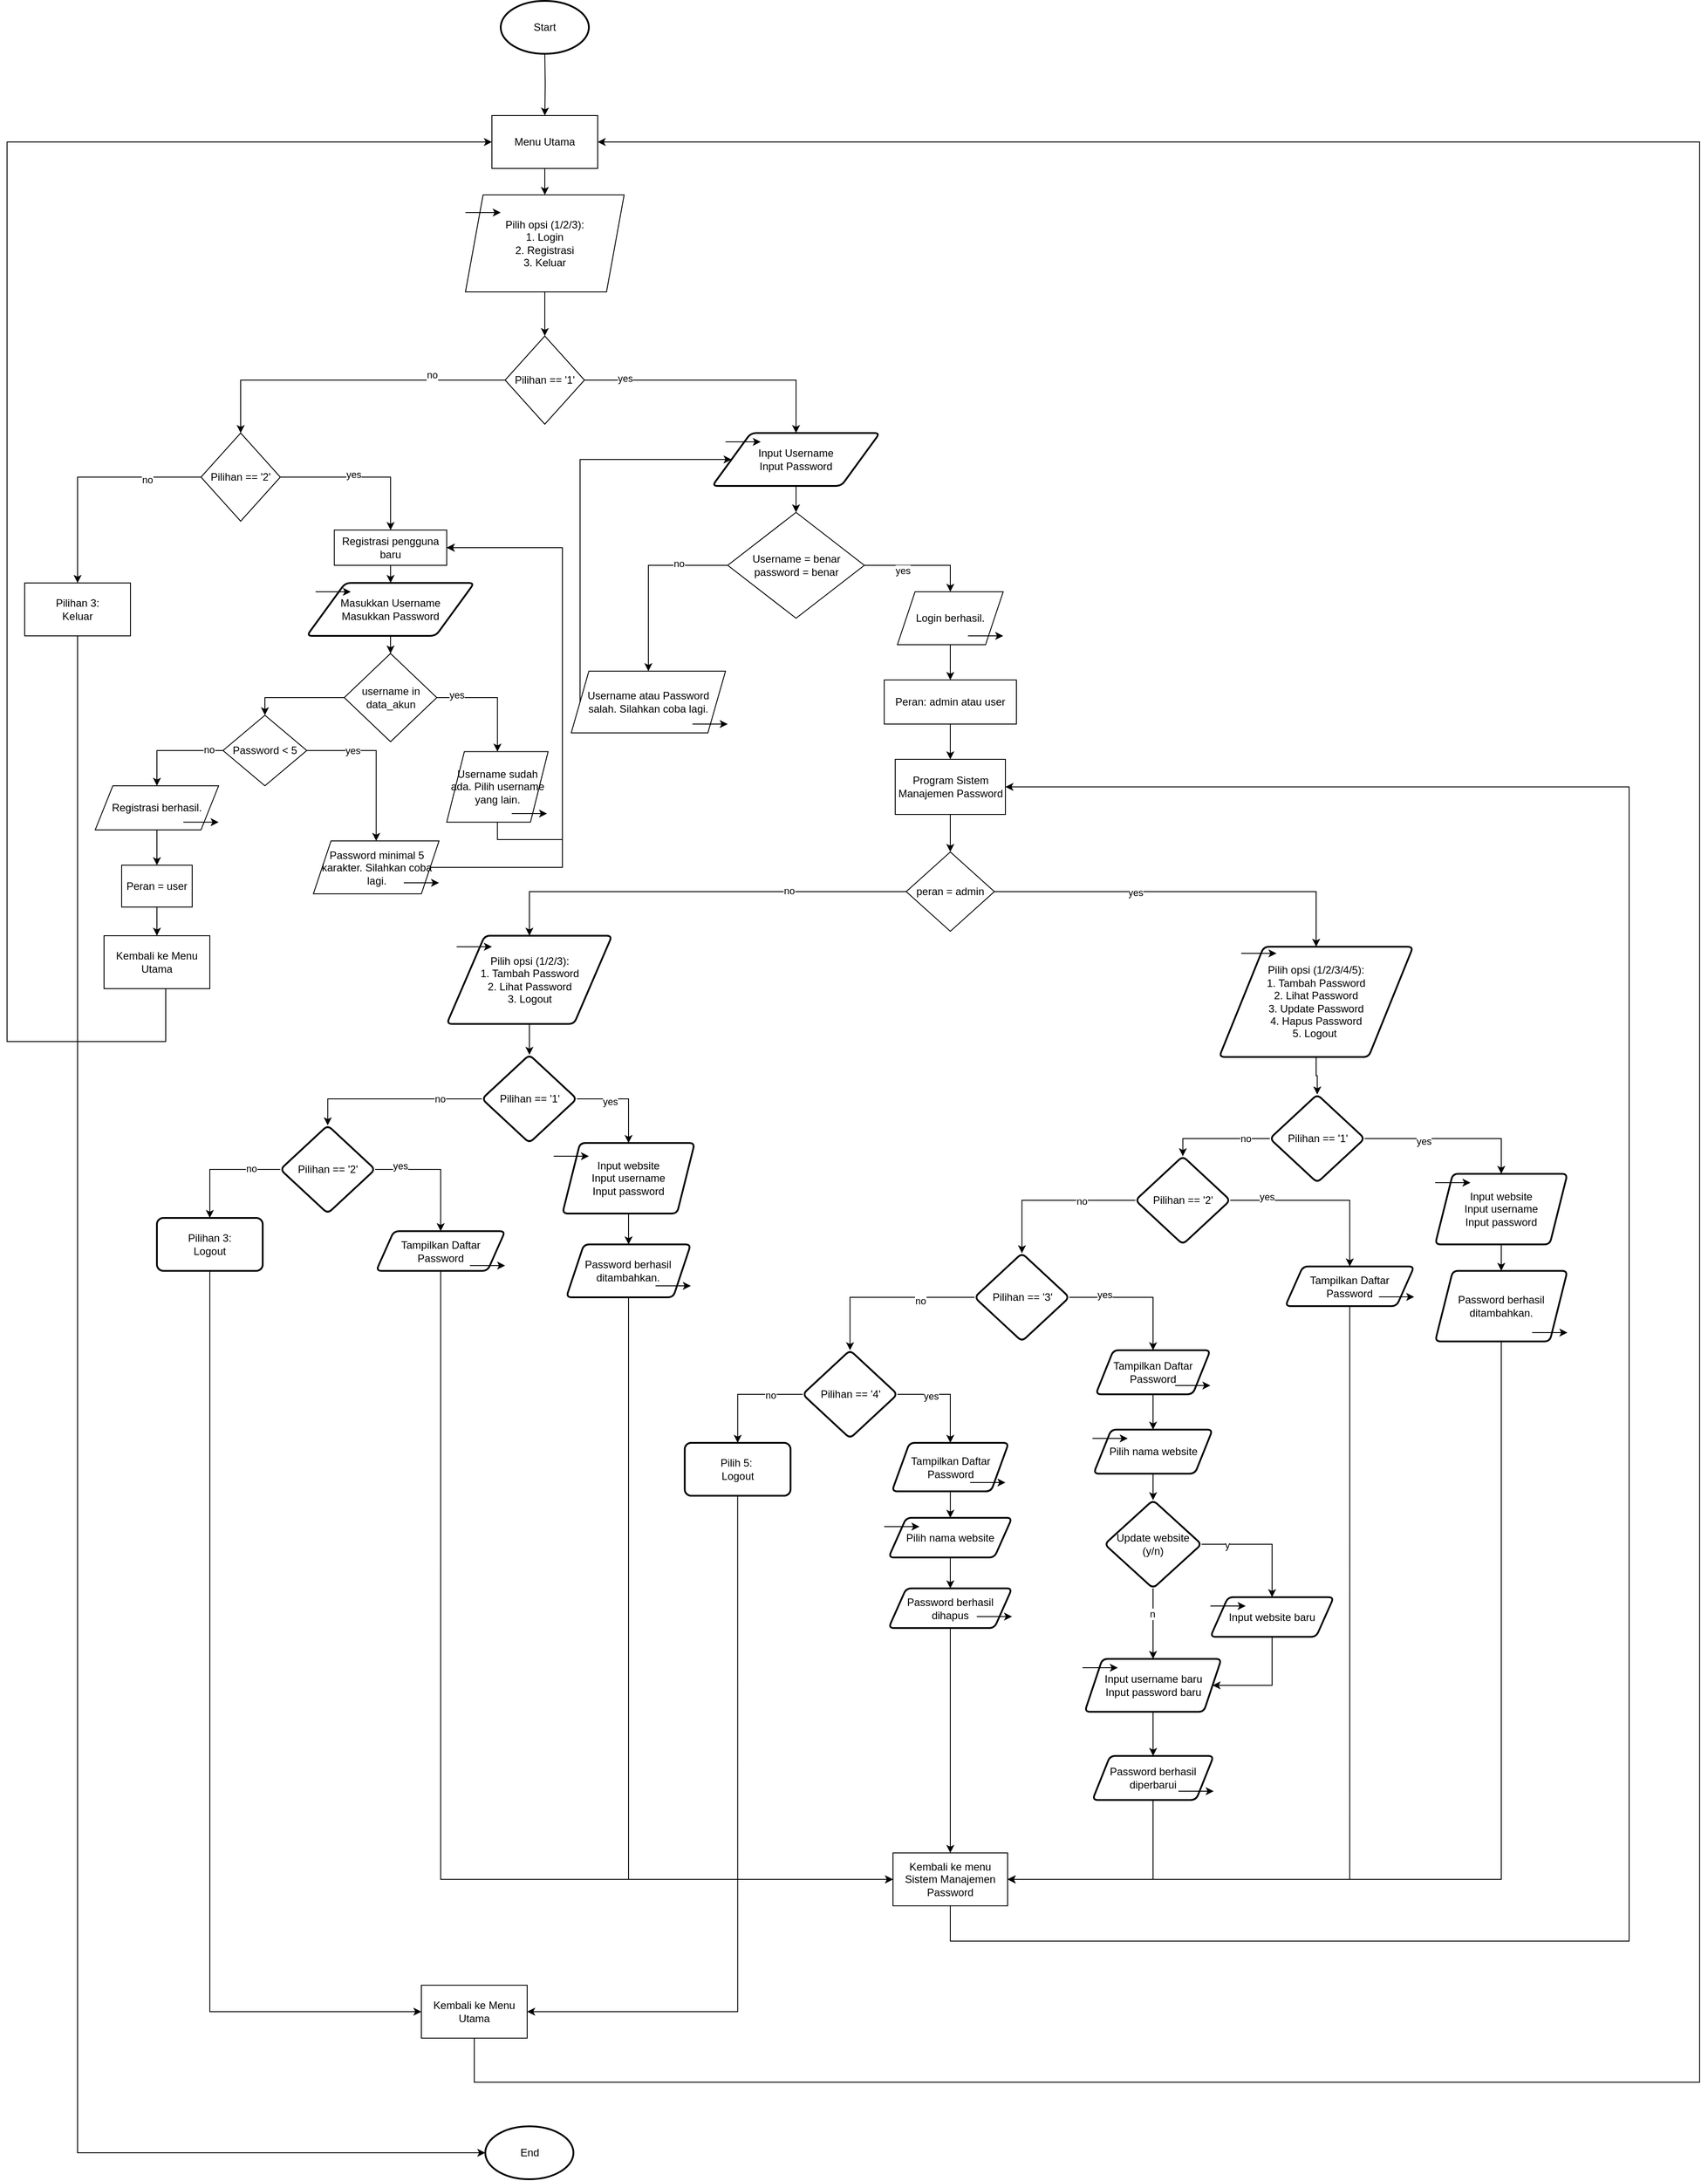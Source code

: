 <mxfile version="24.7.17">
  <diagram id="C5RBs43oDa-KdzZeNtuy" name="Page-1">
    <mxGraphModel dx="1834" dy="3311" grid="1" gridSize="10" guides="1" tooltips="1" connect="1" arrows="1" fold="1" page="0" pageScale="1" pageWidth="827" pageHeight="1169" math="0" shadow="0">
      <root>
        <mxCell id="WIyWlLk6GJQsqaUBKTNV-0" />
        <mxCell id="WIyWlLk6GJQsqaUBKTNV-1" parent="WIyWlLk6GJQsqaUBKTNV-0" />
        <mxCell id="83gg9yhNTPZYEPTGOBz0-6" value="Password minimal 5 karakter. Silahkan coba lagi." style="shape=parallelogram;perimeter=parallelogramPerimeter;whiteSpace=wrap;html=1;fixedSize=1;rounded=0;" vertex="1" parent="WIyWlLk6GJQsqaUBKTNV-1">
          <mxGeometry x="-172.5" y="-1487.5" width="142.5" height="60" as="geometry" />
        </mxCell>
        <mxCell id="o5AYfgIye7YQR3OT79Ui-2" value="" style="edgeStyle=orthogonalEdgeStyle;rounded=0;orthogonalLoop=1;jettySize=auto;html=1;" parent="WIyWlLk6GJQsqaUBKTNV-1" source="o5AYfgIye7YQR3OT79Ui-0" edge="1">
          <mxGeometry relative="1" as="geometry">
            <mxPoint x="90.067" y="-2220" as="targetPoint" />
          </mxGeometry>
        </mxCell>
        <mxCell id="o5AYfgIye7YQR3OT79Ui-0" value="Menu Utama" style="rounded=0;whiteSpace=wrap;html=1;" parent="WIyWlLk6GJQsqaUBKTNV-1" vertex="1">
          <mxGeometry x="30" y="-2310" width="120" height="60" as="geometry" />
        </mxCell>
        <mxCell id="o5AYfgIye7YQR3OT79Ui-17" value="" style="edgeStyle=orthogonalEdgeStyle;rounded=0;orthogonalLoop=1;jettySize=auto;html=1;" parent="WIyWlLk6GJQsqaUBKTNV-1" source="o5AYfgIye7YQR3OT79Ui-8" target="o5AYfgIye7YQR3OT79Ui-16" edge="1">
          <mxGeometry relative="1" as="geometry" />
        </mxCell>
        <mxCell id="o5AYfgIye7YQR3OT79Ui-8" value="Pilih opsi (1/2/3):&lt;div&gt;1. Login&lt;/div&gt;&lt;div&gt;2. Registrasi&lt;/div&gt;&lt;div&gt;3. Keluar&lt;/div&gt;" style="shape=parallelogram;perimeter=parallelogramPerimeter;whiteSpace=wrap;html=1;fixedSize=1;rounded=0;" parent="WIyWlLk6GJQsqaUBKTNV-1" vertex="1">
          <mxGeometry y="-2220" width="180" height="110" as="geometry" />
        </mxCell>
        <mxCell id="o5AYfgIye7YQR3OT79Ui-15" style="edgeStyle=orthogonalEdgeStyle;rounded=0;orthogonalLoop=1;jettySize=auto;html=1;exitX=0.5;exitY=1;exitDx=0;exitDy=0;" parent="WIyWlLk6GJQsqaUBKTNV-1" source="o5AYfgIye7YQR3OT79Ui-8" target="o5AYfgIye7YQR3OT79Ui-8" edge="1">
          <mxGeometry relative="1" as="geometry" />
        </mxCell>
        <mxCell id="o5AYfgIye7YQR3OT79Ui-25" value="" style="edgeStyle=orthogonalEdgeStyle;rounded=0;orthogonalLoop=1;jettySize=auto;html=1;" parent="WIyWlLk6GJQsqaUBKTNV-1" source="o5AYfgIye7YQR3OT79Ui-16" target="o5AYfgIye7YQR3OT79Ui-24" edge="1">
          <mxGeometry relative="1" as="geometry">
            <Array as="points">
              <mxPoint x="-255" y="-2010" />
            </Array>
          </mxGeometry>
        </mxCell>
        <mxCell id="oXb07rZDEVNdJx9yFHIo-4" value="no" style="edgeLabel;html=1;align=center;verticalAlign=middle;resizable=0;points=[];" parent="o5AYfgIye7YQR3OT79Ui-25" vertex="1" connectable="0">
          <mxGeometry x="-0.536" y="-6" relative="1" as="geometry">
            <mxPoint as="offset" />
          </mxGeometry>
        </mxCell>
        <mxCell id="o5AYfgIye7YQR3OT79Ui-16" value="Pilihan == &#39;1&#39;" style="rhombus;whiteSpace=wrap;html=1;rounded=0;" parent="WIyWlLk6GJQsqaUBKTNV-1" vertex="1">
          <mxGeometry x="45" y="-2060" width="90" height="100" as="geometry" />
        </mxCell>
        <mxCell id="o5AYfgIye7YQR3OT79Ui-37" value="" style="edgeStyle=orthogonalEdgeStyle;rounded=0;orthogonalLoop=1;jettySize=auto;html=1;" parent="WIyWlLk6GJQsqaUBKTNV-1" target="o5AYfgIye7YQR3OT79Ui-0" edge="1">
          <mxGeometry relative="1" as="geometry">
            <mxPoint x="90" y="-2380" as="sourcePoint" />
          </mxGeometry>
        </mxCell>
        <mxCell id="o5AYfgIye7YQR3OT79Ui-33" value="" style="edgeStyle=orthogonalEdgeStyle;rounded=0;orthogonalLoop=1;jettySize=auto;html=1;" parent="WIyWlLk6GJQsqaUBKTNV-1" source="o5AYfgIye7YQR3OT79Ui-24" target="o5AYfgIye7YQR3OT79Ui-32" edge="1">
          <mxGeometry relative="1" as="geometry" />
        </mxCell>
        <mxCell id="kv04by_W9-tTmPrcjJE9-196" value="no" style="edgeLabel;html=1;align=center;verticalAlign=middle;resizable=0;points=[];" parent="o5AYfgIye7YQR3OT79Ui-33" vertex="1" connectable="0">
          <mxGeometry x="-0.519" y="3" relative="1" as="geometry">
            <mxPoint x="1" as="offset" />
          </mxGeometry>
        </mxCell>
        <mxCell id="o5AYfgIye7YQR3OT79Ui-24" value="Pilihan == &#39;2&#39;" style="rhombus;whiteSpace=wrap;html=1;rounded=0;" parent="WIyWlLk6GJQsqaUBKTNV-1" vertex="1">
          <mxGeometry x="-300" y="-1950" width="90" height="100" as="geometry" />
        </mxCell>
        <mxCell id="o5AYfgIye7YQR3OT79Ui-32" value="Pilihan 3:&lt;div&gt;Keluar&lt;/div&gt;" style="whiteSpace=wrap;html=1;rounded=0;" parent="WIyWlLk6GJQsqaUBKTNV-1" vertex="1">
          <mxGeometry x="-500" y="-1780" width="120" height="60" as="geometry" />
        </mxCell>
        <mxCell id="o5AYfgIye7YQR3OT79Ui-35" value="Username = benar&lt;div&gt;password = benar&lt;/div&gt;" style="rhombus;whiteSpace=wrap;html=1;rounded=0;" parent="WIyWlLk6GJQsqaUBKTNV-1" vertex="1">
          <mxGeometry x="297.5" y="-1860" width="155" height="120" as="geometry" />
        </mxCell>
        <mxCell id="o5AYfgIye7YQR3OT79Ui-41" value="" style="edgeStyle=orthogonalEdgeStyle;rounded=0;orthogonalLoop=1;jettySize=auto;html=1;" parent="WIyWlLk6GJQsqaUBKTNV-1" source="oXb07rZDEVNdJx9yFHIo-64" target="o5AYfgIye7YQR3OT79Ui-40" edge="1">
          <mxGeometry relative="1" as="geometry" />
        </mxCell>
        <mxCell id="o5AYfgIye7YQR3OT79Ui-38" value="Peran: admin atau user" style="whiteSpace=wrap;html=1;rounded=0;" parent="WIyWlLk6GJQsqaUBKTNV-1" vertex="1">
          <mxGeometry x="475" y="-1670" width="150" height="50" as="geometry" />
        </mxCell>
        <mxCell id="o5AYfgIye7YQR3OT79Ui-40" value="peran = admin" style="rhombus;whiteSpace=wrap;html=1;rounded=0;" parent="WIyWlLk6GJQsqaUBKTNV-1" vertex="1">
          <mxGeometry x="500" y="-1475" width="100" height="90" as="geometry" />
        </mxCell>
        <mxCell id="oXb07rZDEVNdJx9yFHIo-54" style="edgeStyle=orthogonalEdgeStyle;rounded=0;orthogonalLoop=1;jettySize=auto;html=1;exitX=0.5;exitY=1;exitDx=0;exitDy=0;entryX=0.5;entryY=0;entryDx=0;entryDy=0;" parent="WIyWlLk6GJQsqaUBKTNV-1" source="83gg9yhNTPZYEPTGOBz0-15" target="o5AYfgIye7YQR3OT79Ui-76" edge="1">
          <mxGeometry relative="1" as="geometry" />
        </mxCell>
        <mxCell id="o5AYfgIye7YQR3OT79Ui-74" value="Password &amp;lt; 5" style="rhombus;whiteSpace=wrap;html=1;rounded=0;" parent="WIyWlLk6GJQsqaUBKTNV-1" vertex="1">
          <mxGeometry x="-275" y="-1630" width="95" height="80" as="geometry" />
        </mxCell>
        <mxCell id="oXb07rZDEVNdJx9yFHIo-67" value="" style="edgeStyle=orthogonalEdgeStyle;rounded=0;orthogonalLoop=1;jettySize=auto;html=1;" parent="WIyWlLk6GJQsqaUBKTNV-1" source="o5AYfgIye7YQR3OT79Ui-76" target="oXb07rZDEVNdJx9yFHIo-66" edge="1">
          <mxGeometry relative="1" as="geometry" />
        </mxCell>
        <mxCell id="o5AYfgIye7YQR3OT79Ui-76" value="Peran = user" style="whiteSpace=wrap;html=1;rounded=0;" parent="WIyWlLk6GJQsqaUBKTNV-1" vertex="1">
          <mxGeometry x="-390" y="-1460" width="80" height="47.5" as="geometry" />
        </mxCell>
        <mxCell id="oXb07rZDEVNdJx9yFHIo-0" value="Start" style="strokeWidth=2;html=1;shape=mxgraph.flowchart.start_1;whiteSpace=wrap;" parent="WIyWlLk6GJQsqaUBKTNV-1" vertex="1">
          <mxGeometry x="40" y="-2440" width="100" height="60" as="geometry" />
        </mxCell>
        <mxCell id="oXb07rZDEVNdJx9yFHIo-34" value="" style="edgeStyle=orthogonalEdgeStyle;rounded=0;orthogonalLoop=1;jettySize=auto;html=1;" parent="WIyWlLk6GJQsqaUBKTNV-1" source="o5AYfgIye7YQR3OT79Ui-40" target="oXb07rZDEVNdJx9yFHIo-33" edge="1">
          <mxGeometry relative="1" as="geometry">
            <mxPoint x="600" y="-1542" as="sourcePoint" />
            <mxPoint x="465" y="-1445" as="targetPoint" />
          </mxGeometry>
        </mxCell>
        <mxCell id="oXb07rZDEVNdJx9yFHIo-35" value="no" style="edgeLabel;html=1;align=center;verticalAlign=middle;resizable=0;points=[];" parent="oXb07rZDEVNdJx9yFHIo-34" vertex="1" connectable="0">
          <mxGeometry x="-0.44" y="-1" relative="1" as="geometry">
            <mxPoint as="offset" />
          </mxGeometry>
        </mxCell>
        <mxCell id="kv04by_W9-tTmPrcjJE9-30" value="" style="edgeStyle=orthogonalEdgeStyle;rounded=0;orthogonalLoop=1;jettySize=auto;html=1;" parent="WIyWlLk6GJQsqaUBKTNV-1" source="oXb07rZDEVNdJx9yFHIo-33" target="kv04by_W9-tTmPrcjJE9-29" edge="1">
          <mxGeometry relative="1" as="geometry" />
        </mxCell>
        <mxCell id="oXb07rZDEVNdJx9yFHIo-33" value="Pilih opsi (1/2/3):&lt;div&gt;1. Tambah Password&lt;/div&gt;&lt;div&gt;2. Lihat Password&lt;/div&gt;&lt;div&gt;3. Logout&lt;/div&gt;" style="shape=parallelogram;html=1;strokeWidth=2;perimeter=parallelogramPerimeter;whiteSpace=wrap;rounded=1;arcSize=12;size=0.23;" parent="WIyWlLk6GJQsqaUBKTNV-1" vertex="1">
          <mxGeometry x="-21.25" y="-1380" width="187.5" height="100" as="geometry" />
        </mxCell>
        <mxCell id="oXb07rZDEVNdJx9yFHIo-41" value="" style="edgeStyle=orthogonalEdgeStyle;rounded=0;orthogonalLoop=1;jettySize=auto;html=1;" parent="WIyWlLk6GJQsqaUBKTNV-1" source="o5AYfgIye7YQR3OT79Ui-40" target="oXb07rZDEVNdJx9yFHIo-40" edge="1">
          <mxGeometry relative="1" as="geometry">
            <mxPoint x="700" y="-1542" as="sourcePoint" />
            <mxPoint x="940" y="-1470" as="targetPoint" />
          </mxGeometry>
        </mxCell>
        <mxCell id="oXb07rZDEVNdJx9yFHIo-42" value="yes" style="edgeLabel;html=1;align=center;verticalAlign=middle;resizable=0;points=[];" parent="oXb07rZDEVNdJx9yFHIo-41" vertex="1" connectable="0">
          <mxGeometry x="-0.252" y="-1" relative="1" as="geometry">
            <mxPoint as="offset" />
          </mxGeometry>
        </mxCell>
        <mxCell id="kv04by_W9-tTmPrcjJE9-146" style="edgeStyle=orthogonalEdgeStyle;rounded=0;orthogonalLoop=1;jettySize=auto;html=1;exitX=0.5;exitY=1;exitDx=0;exitDy=0;" parent="WIyWlLk6GJQsqaUBKTNV-1" source="oXb07rZDEVNdJx9yFHIo-40" target="kv04by_W9-tTmPrcjJE9-137" edge="1">
          <mxGeometry relative="1" as="geometry" />
        </mxCell>
        <mxCell id="oXb07rZDEVNdJx9yFHIo-40" value="Pilih opsi (1/2/3/4/5):&lt;div&gt;1. Tambah Password&lt;/div&gt;&lt;div&gt;2. Lihat Password&lt;/div&gt;&lt;div&gt;3. Update Password&lt;/div&gt;&lt;div&gt;4. Hapus Password&lt;/div&gt;&lt;div&gt;5. Logout&amp;nbsp;&lt;/div&gt;" style="shape=parallelogram;html=1;strokeWidth=2;perimeter=parallelogramPerimeter;whiteSpace=wrap;rounded=1;arcSize=12;size=0.23;" parent="WIyWlLk6GJQsqaUBKTNV-1" vertex="1">
          <mxGeometry x="855" y="-1367.5" width="220" height="125" as="geometry" />
        </mxCell>
        <mxCell id="oXb07rZDEVNdJx9yFHIo-48" value="End" style="strokeWidth=2;html=1;shape=mxgraph.flowchart.start_1;whiteSpace=wrap;" parent="WIyWlLk6GJQsqaUBKTNV-1" vertex="1">
          <mxGeometry x="22.5" y="-30" width="100" height="60" as="geometry" />
        </mxCell>
        <mxCell id="oXb07rZDEVNdJx9yFHIo-49" style="edgeStyle=orthogonalEdgeStyle;rounded=0;orthogonalLoop=1;jettySize=auto;html=1;exitX=0.5;exitY=1;exitDx=0;exitDy=0;entryX=0;entryY=0.5;entryDx=0;entryDy=0;entryPerimeter=0;" parent="WIyWlLk6GJQsqaUBKTNV-1" source="o5AYfgIye7YQR3OT79Ui-32" target="oXb07rZDEVNdJx9yFHIo-48" edge="1">
          <mxGeometry relative="1" as="geometry">
            <mxPoint x="-430" y="-1710" as="sourcePoint" />
            <mxPoint x="-50" y="120" as="targetPoint" />
            <Array as="points">
              <mxPoint x="-440" />
            </Array>
          </mxGeometry>
        </mxCell>
        <mxCell id="oXb07rZDEVNdJx9yFHIo-51" value="" style="edgeStyle=orthogonalEdgeStyle;rounded=0;orthogonalLoop=1;jettySize=auto;html=1;" parent="WIyWlLk6GJQsqaUBKTNV-1" source="oXb07rZDEVNdJx9yFHIo-60" target="oXb07rZDEVNdJx9yFHIo-50" edge="1">
          <mxGeometry relative="1" as="geometry">
            <mxPoint x="-170" y="-1900" as="sourcePoint" />
            <mxPoint x="-45" y="-1830.0" as="targetPoint" />
          </mxGeometry>
        </mxCell>
        <mxCell id="oXb07rZDEVNdJx9yFHIo-50" value="Masukkan Username&lt;div&gt;Masukkan Password&lt;/div&gt;" style="shape=parallelogram;html=1;strokeWidth=2;perimeter=parallelogramPerimeter;whiteSpace=wrap;rounded=1;arcSize=12;size=0.23;" parent="WIyWlLk6GJQsqaUBKTNV-1" vertex="1">
          <mxGeometry x="-180" y="-1780" width="190" height="60" as="geometry" />
        </mxCell>
        <mxCell id="oXb07rZDEVNdJx9yFHIo-57" value="" style="edgeStyle=orthogonalEdgeStyle;rounded=0;orthogonalLoop=1;jettySize=auto;html=1;" parent="WIyWlLk6GJQsqaUBKTNV-1" source="o5AYfgIye7YQR3OT79Ui-16" target="oXb07rZDEVNdJx9yFHIo-56" edge="1">
          <mxGeometry relative="1" as="geometry">
            <mxPoint x="135" y="-2010" as="sourcePoint" />
            <mxPoint x="375" y="-1950" as="targetPoint" />
          </mxGeometry>
        </mxCell>
        <mxCell id="oXb07rZDEVNdJx9yFHIo-58" value="yes" style="edgeLabel;html=1;align=center;verticalAlign=middle;resizable=0;points=[];" parent="oXb07rZDEVNdJx9yFHIo-57" vertex="1" connectable="0">
          <mxGeometry x="-0.7" y="2" relative="1" as="geometry">
            <mxPoint x="1" as="offset" />
          </mxGeometry>
        </mxCell>
        <mxCell id="oXb07rZDEVNdJx9yFHIo-59" style="edgeStyle=orthogonalEdgeStyle;rounded=0;orthogonalLoop=1;jettySize=auto;html=1;exitX=0.5;exitY=1;exitDx=0;exitDy=0;" parent="WIyWlLk6GJQsqaUBKTNV-1" source="oXb07rZDEVNdJx9yFHIo-56" target="o5AYfgIye7YQR3OT79Ui-35" edge="1">
          <mxGeometry relative="1" as="geometry" />
        </mxCell>
        <mxCell id="oXb07rZDEVNdJx9yFHIo-56" value="Input Username&lt;div&gt;Input Password&lt;/div&gt;" style="shape=parallelogram;html=1;strokeWidth=2;perimeter=parallelogramPerimeter;whiteSpace=wrap;rounded=1;arcSize=12;size=0.23;" parent="WIyWlLk6GJQsqaUBKTNV-1" vertex="1">
          <mxGeometry x="280" y="-1950" width="190" height="60" as="geometry" />
        </mxCell>
        <mxCell id="oXb07rZDEVNdJx9yFHIo-61" value="" style="edgeStyle=orthogonalEdgeStyle;rounded=0;orthogonalLoop=1;jettySize=auto;html=1;" parent="WIyWlLk6GJQsqaUBKTNV-1" source="o5AYfgIye7YQR3OT79Ui-24" target="oXb07rZDEVNdJx9yFHIo-60" edge="1">
          <mxGeometry relative="1" as="geometry">
            <mxPoint x="-170" y="-1900" as="sourcePoint" />
            <mxPoint x="-45" y="-1810" as="targetPoint" />
          </mxGeometry>
        </mxCell>
        <mxCell id="oXb07rZDEVNdJx9yFHIo-62" value="yes" style="edgeLabel;html=1;align=center;verticalAlign=middle;resizable=0;points=[];" parent="oXb07rZDEVNdJx9yFHIo-61" vertex="1" connectable="0">
          <mxGeometry x="-0.099" y="3" relative="1" as="geometry">
            <mxPoint x="-1" as="offset" />
          </mxGeometry>
        </mxCell>
        <mxCell id="oXb07rZDEVNdJx9yFHIo-60" value="Registrasi pengguna baru" style="whiteSpace=wrap;html=1;rounded=0;" parent="WIyWlLk6GJQsqaUBKTNV-1" vertex="1">
          <mxGeometry x="-148.75" y="-1840" width="127.5" height="40" as="geometry" />
        </mxCell>
        <mxCell id="oXb07rZDEVNdJx9yFHIo-65" value="" style="edgeStyle=orthogonalEdgeStyle;rounded=0;orthogonalLoop=1;jettySize=auto;html=1;" parent="WIyWlLk6GJQsqaUBKTNV-1" source="o5AYfgIye7YQR3OT79Ui-38" target="oXb07rZDEVNdJx9yFHIo-64" edge="1">
          <mxGeometry relative="1" as="geometry">
            <mxPoint x="650" y="-1640" as="sourcePoint" />
            <mxPoint x="650" y="-1540" as="targetPoint" />
          </mxGeometry>
        </mxCell>
        <mxCell id="oXb07rZDEVNdJx9yFHIo-64" value="Program Sistem Manajemen Password" style="whiteSpace=wrap;html=1;rounded=0;" parent="WIyWlLk6GJQsqaUBKTNV-1" vertex="1">
          <mxGeometry x="487.5" y="-1580" width="125" height="62.5" as="geometry" />
        </mxCell>
        <mxCell id="oXb07rZDEVNdJx9yFHIo-88" style="edgeStyle=orthogonalEdgeStyle;rounded=0;orthogonalLoop=1;jettySize=auto;html=1;exitX=0.5;exitY=1;exitDx=0;exitDy=0;entryX=0;entryY=0.5;entryDx=0;entryDy=0;" parent="WIyWlLk6GJQsqaUBKTNV-1" source="oXb07rZDEVNdJx9yFHIo-66" target="o5AYfgIye7YQR3OT79Ui-0" edge="1">
          <mxGeometry relative="1" as="geometry">
            <mxPoint x="-255" y="-1270" as="targetPoint" />
            <Array as="points">
              <mxPoint x="-340" y="-1260" />
              <mxPoint x="-520" y="-1260" />
              <mxPoint x="-520" y="-2280" />
            </Array>
          </mxGeometry>
        </mxCell>
        <mxCell id="oXb07rZDEVNdJx9yFHIo-66" value="Kembali ke Menu Utama" style="whiteSpace=wrap;html=1;rounded=0;" parent="WIyWlLk6GJQsqaUBKTNV-1" vertex="1">
          <mxGeometry x="-410" y="-1380" width="120" height="60" as="geometry" />
        </mxCell>
        <mxCell id="mSmKxec_PEiz_WWABHEc-1" value="" style="edgeStyle=orthogonalEdgeStyle;rounded=0;orthogonalLoop=1;jettySize=auto;html=1;exitX=0.5;exitY=1;exitDx=0;exitDy=0;" parent="WIyWlLk6GJQsqaUBKTNV-1" source="oXb07rZDEVNdJx9yFHIo-50" target="mSmKxec_PEiz_WWABHEc-0" edge="1">
          <mxGeometry relative="1" as="geometry">
            <mxPoint x="-85" y="-1720" as="sourcePoint" />
            <mxPoint x="-85" y="-1580" as="targetPoint" />
          </mxGeometry>
        </mxCell>
        <mxCell id="mSmKxec_PEiz_WWABHEc-8" style="edgeStyle=orthogonalEdgeStyle;rounded=0;orthogonalLoop=1;jettySize=auto;html=1;exitX=0;exitY=0.5;exitDx=0;exitDy=0;entryX=0.5;entryY=0;entryDx=0;entryDy=0;" parent="WIyWlLk6GJQsqaUBKTNV-1" source="mSmKxec_PEiz_WWABHEc-0" target="o5AYfgIye7YQR3OT79Ui-74" edge="1">
          <mxGeometry relative="1" as="geometry" />
        </mxCell>
        <mxCell id="mSmKxec_PEiz_WWABHEc-0" value="username in data_akun" style="rhombus;whiteSpace=wrap;html=1;" parent="WIyWlLk6GJQsqaUBKTNV-1" vertex="1">
          <mxGeometry x="-137.5" y="-1700" width="105" height="100" as="geometry" />
        </mxCell>
        <mxCell id="kv04by_W9-tTmPrcjJE9-1" value="" style="endArrow=classic;html=1;rounded=0;" parent="WIyWlLk6GJQsqaUBKTNV-1" edge="1">
          <mxGeometry width="50" height="50" relative="1" as="geometry">
            <mxPoint x="295" y="-1940" as="sourcePoint" />
            <mxPoint x="335" y="-1940" as="targetPoint" />
            <Array as="points">
              <mxPoint x="335" y="-1940" />
            </Array>
          </mxGeometry>
        </mxCell>
        <mxCell id="kv04by_W9-tTmPrcjJE9-2" value="" style="endArrow=classic;html=1;rounded=0;" parent="WIyWlLk6GJQsqaUBKTNV-1" edge="1">
          <mxGeometry width="50" height="50" relative="1" as="geometry">
            <mxPoint y="-2200" as="sourcePoint" />
            <mxPoint x="40" y="-2200" as="targetPoint" />
            <Array as="points">
              <mxPoint x="40" y="-2200" />
            </Array>
          </mxGeometry>
        </mxCell>
        <mxCell id="kv04by_W9-tTmPrcjJE9-5" value="" style="edgeStyle=orthogonalEdgeStyle;rounded=0;orthogonalLoop=1;jettySize=auto;html=1;" parent="WIyWlLk6GJQsqaUBKTNV-1" source="o5AYfgIye7YQR3OT79Ui-35" target="kv04by_W9-tTmPrcjJE9-3" edge="1">
          <mxGeometry relative="1" as="geometry">
            <mxPoint x="298" y="-1800" as="sourcePoint" />
            <mxPoint x="220" y="-1730" as="targetPoint" />
          </mxGeometry>
        </mxCell>
        <mxCell id="kv04by_W9-tTmPrcjJE9-6" value="no" style="edgeLabel;html=1;align=center;verticalAlign=middle;resizable=0;points=[];" parent="kv04by_W9-tTmPrcjJE9-5" vertex="1" connectable="0">
          <mxGeometry x="-0.473" y="-2" relative="1" as="geometry">
            <mxPoint as="offset" />
          </mxGeometry>
        </mxCell>
        <mxCell id="kv04by_W9-tTmPrcjJE9-8" value="" style="edgeStyle=orthogonalEdgeStyle;rounded=0;orthogonalLoop=1;jettySize=auto;html=1;entryX=0;entryY=0.5;entryDx=0;entryDy=0;exitX=0;exitY=0.5;exitDx=0;exitDy=0;" parent="WIyWlLk6GJQsqaUBKTNV-1" source="kv04by_W9-tTmPrcjJE9-3" target="oXb07rZDEVNdJx9yFHIo-56" edge="1">
          <mxGeometry relative="1" as="geometry">
            <mxPoint x="180" y="-1820" as="targetPoint" />
            <Array as="points">
              <mxPoint x="130" y="-1655" />
              <mxPoint x="130" y="-1920" />
            </Array>
          </mxGeometry>
        </mxCell>
        <mxCell id="kv04by_W9-tTmPrcjJE9-3" value="Username atau Password salah. Silahkan coba lagi." style="shape=parallelogram;perimeter=parallelogramPerimeter;whiteSpace=wrap;html=1;fixedSize=1;" parent="WIyWlLk6GJQsqaUBKTNV-1" vertex="1">
          <mxGeometry x="120" y="-1680" width="175" height="70" as="geometry" />
        </mxCell>
        <mxCell id="kv04by_W9-tTmPrcjJE9-10" value="" style="endArrow=classic;html=1;rounded=0;" parent="WIyWlLk6GJQsqaUBKTNV-1" edge="1">
          <mxGeometry width="50" height="50" relative="1" as="geometry">
            <mxPoint x="257.5" y="-1620" as="sourcePoint" />
            <mxPoint x="297.5" y="-1620" as="targetPoint" />
            <Array as="points">
              <mxPoint x="297.5" y="-1620" />
            </Array>
          </mxGeometry>
        </mxCell>
        <mxCell id="kv04by_W9-tTmPrcjJE9-16" value="" style="edgeStyle=orthogonalEdgeStyle;rounded=0;orthogonalLoop=1;jettySize=auto;html=1;entryX=0.5;entryY=0;entryDx=0;entryDy=0;" parent="WIyWlLk6GJQsqaUBKTNV-1" source="o5AYfgIye7YQR3OT79Ui-35" target="kv04by_W9-tTmPrcjJE9-15" edge="1">
          <mxGeometry relative="1" as="geometry">
            <mxPoint x="453" y="-1800" as="sourcePoint" />
            <mxPoint x="590" y="-1750" as="targetPoint" />
            <Array as="points">
              <mxPoint x="550" y="-1800" />
            </Array>
          </mxGeometry>
        </mxCell>
        <mxCell id="kv04by_W9-tTmPrcjJE9-103" value="yes" style="edgeLabel;html=1;align=center;verticalAlign=middle;resizable=0;points=[];" parent="kv04by_W9-tTmPrcjJE9-16" vertex="1" connectable="0">
          <mxGeometry x="-0.307" y="-6" relative="1" as="geometry">
            <mxPoint x="-1" as="offset" />
          </mxGeometry>
        </mxCell>
        <mxCell id="kv04by_W9-tTmPrcjJE9-18" style="edgeStyle=orthogonalEdgeStyle;rounded=0;orthogonalLoop=1;jettySize=auto;html=1;exitX=0.5;exitY=1;exitDx=0;exitDy=0;" parent="WIyWlLk6GJQsqaUBKTNV-1" source="kv04by_W9-tTmPrcjJE9-15" target="o5AYfgIye7YQR3OT79Ui-38" edge="1">
          <mxGeometry relative="1" as="geometry" />
        </mxCell>
        <mxCell id="kv04by_W9-tTmPrcjJE9-15" value="Login berhasil." style="shape=parallelogram;perimeter=parallelogramPerimeter;whiteSpace=wrap;html=1;fixedSize=1;" parent="WIyWlLk6GJQsqaUBKTNV-1" vertex="1">
          <mxGeometry x="490" y="-1770" width="120" height="60" as="geometry" />
        </mxCell>
        <mxCell id="kv04by_W9-tTmPrcjJE9-19" value="" style="endArrow=classic;html=1;rounded=0;" parent="WIyWlLk6GJQsqaUBKTNV-1" edge="1">
          <mxGeometry width="50" height="50" relative="1" as="geometry">
            <mxPoint x="570" y="-1720" as="sourcePoint" />
            <mxPoint x="610" y="-1720" as="targetPoint" />
            <Array as="points">
              <mxPoint x="610" y="-1720" />
            </Array>
          </mxGeometry>
        </mxCell>
        <mxCell id="kv04by_W9-tTmPrcjJE9-24" value="" style="endArrow=classic;html=1;rounded=0;" parent="WIyWlLk6GJQsqaUBKTNV-1" edge="1">
          <mxGeometry width="50" height="50" relative="1" as="geometry">
            <mxPoint x="-10" y="-1367.5" as="sourcePoint" />
            <mxPoint x="30" y="-1367.5" as="targetPoint" />
            <Array as="points">
              <mxPoint x="10" y="-1367.5" />
              <mxPoint x="30" y="-1367.5" />
            </Array>
          </mxGeometry>
        </mxCell>
        <mxCell id="kv04by_W9-tTmPrcjJE9-36" style="edgeStyle=orthogonalEdgeStyle;rounded=0;orthogonalLoop=1;jettySize=auto;html=1;exitX=1;exitY=0.5;exitDx=0;exitDy=0;entryX=0.5;entryY=0;entryDx=0;entryDy=0;" parent="WIyWlLk6GJQsqaUBKTNV-1" source="kv04by_W9-tTmPrcjJE9-29" target="kv04by_W9-tTmPrcjJE9-31" edge="1">
          <mxGeometry relative="1" as="geometry" />
        </mxCell>
        <mxCell id="kv04by_W9-tTmPrcjJE9-43" value="yes" style="edgeLabel;html=1;align=center;verticalAlign=middle;resizable=0;points=[];" parent="kv04by_W9-tTmPrcjJE9-36" vertex="1" connectable="0">
          <mxGeometry x="-0.317" y="-3" relative="1" as="geometry">
            <mxPoint as="offset" />
          </mxGeometry>
        </mxCell>
        <mxCell id="kv04by_W9-tTmPrcjJE9-42" value="" style="edgeStyle=orthogonalEdgeStyle;rounded=0;orthogonalLoop=1;jettySize=auto;html=1;entryX=0.5;entryY=0;entryDx=0;entryDy=0;" parent="WIyWlLk6GJQsqaUBKTNV-1" source="kv04by_W9-tTmPrcjJE9-29" target="kv04by_W9-tTmPrcjJE9-41" edge="1">
          <mxGeometry relative="1" as="geometry" />
        </mxCell>
        <mxCell id="kv04by_W9-tTmPrcjJE9-44" value="no" style="edgeLabel;html=1;align=center;verticalAlign=middle;resizable=0;points=[];" parent="kv04by_W9-tTmPrcjJE9-42" vertex="1" connectable="0">
          <mxGeometry x="-0.524" relative="1" as="geometry">
            <mxPoint x="1" as="offset" />
          </mxGeometry>
        </mxCell>
        <mxCell id="kv04by_W9-tTmPrcjJE9-29" value="Pilihan == &#39;1&#39;" style="rhombus;whiteSpace=wrap;html=1;strokeWidth=2;rounded=1;arcSize=12;" parent="WIyWlLk6GJQsqaUBKTNV-1" vertex="1">
          <mxGeometry x="18.75" y="-1245" width="107.5" height="100" as="geometry" />
        </mxCell>
        <mxCell id="kv04by_W9-tTmPrcjJE9-38" value="" style="edgeStyle=orthogonalEdgeStyle;rounded=0;orthogonalLoop=1;jettySize=auto;html=1;" parent="WIyWlLk6GJQsqaUBKTNV-1" source="kv04by_W9-tTmPrcjJE9-31" target="kv04by_W9-tTmPrcjJE9-37" edge="1">
          <mxGeometry relative="1" as="geometry" />
        </mxCell>
        <mxCell id="kv04by_W9-tTmPrcjJE9-31" value="Input website&lt;div&gt;Input username&lt;/div&gt;&lt;div&gt;Input password&lt;/div&gt;" style="shape=parallelogram;perimeter=parallelogramPerimeter;whiteSpace=wrap;html=1;fixedSize=1;strokeWidth=2;rounded=1;arcSize=12;" parent="WIyWlLk6GJQsqaUBKTNV-1" vertex="1">
          <mxGeometry x="110" y="-1145" width="150" height="80" as="geometry" />
        </mxCell>
        <mxCell id="kv04by_W9-tTmPrcjJE9-184" style="edgeStyle=orthogonalEdgeStyle;rounded=0;orthogonalLoop=1;jettySize=auto;html=1;exitX=0.5;exitY=1;exitDx=0;exitDy=0;entryX=0;entryY=0.5;entryDx=0;entryDy=0;" parent="WIyWlLk6GJQsqaUBKTNV-1" source="kv04by_W9-tTmPrcjJE9-37" target="kv04by_W9-tTmPrcjJE9-182" edge="1">
          <mxGeometry relative="1" as="geometry" />
        </mxCell>
        <mxCell id="kv04by_W9-tTmPrcjJE9-37" value="Password berhasil ditambahkan." style="shape=parallelogram;perimeter=parallelogramPerimeter;whiteSpace=wrap;html=1;fixedSize=1;strokeWidth=2;rounded=1;arcSize=12;" parent="WIyWlLk6GJQsqaUBKTNV-1" vertex="1">
          <mxGeometry x="114.37" y="-1030" width="141.25" height="60" as="geometry" />
        </mxCell>
        <mxCell id="kv04by_W9-tTmPrcjJE9-47" style="edgeStyle=orthogonalEdgeStyle;rounded=0;orthogonalLoop=1;jettySize=auto;html=1;exitX=1;exitY=0.5;exitDx=0;exitDy=0;entryX=0.5;entryY=0;entryDx=0;entryDy=0;" parent="WIyWlLk6GJQsqaUBKTNV-1" source="kv04by_W9-tTmPrcjJE9-41" target="kv04by_W9-tTmPrcjJE9-45" edge="1">
          <mxGeometry relative="1" as="geometry" />
        </mxCell>
        <mxCell id="kv04by_W9-tTmPrcjJE9-48" value="yes" style="edgeLabel;html=1;align=center;verticalAlign=middle;resizable=0;points=[];" parent="kv04by_W9-tTmPrcjJE9-47" vertex="1" connectable="0">
          <mxGeometry x="-0.611" y="4" relative="1" as="geometry">
            <mxPoint as="offset" />
          </mxGeometry>
        </mxCell>
        <mxCell id="kv04by_W9-tTmPrcjJE9-70" value="" style="edgeStyle=orthogonalEdgeStyle;rounded=0;orthogonalLoop=1;jettySize=auto;html=1;" parent="WIyWlLk6GJQsqaUBKTNV-1" source="kv04by_W9-tTmPrcjJE9-41" target="kv04by_W9-tTmPrcjJE9-69" edge="1">
          <mxGeometry relative="1" as="geometry" />
        </mxCell>
        <mxCell id="kv04by_W9-tTmPrcjJE9-71" value="no" style="edgeLabel;html=1;align=center;verticalAlign=middle;resizable=0;points=[];" parent="kv04by_W9-tTmPrcjJE9-70" vertex="1" connectable="0">
          <mxGeometry x="-0.51" y="-1" relative="1" as="geometry">
            <mxPoint as="offset" />
          </mxGeometry>
        </mxCell>
        <mxCell id="kv04by_W9-tTmPrcjJE9-41" value="Pilihan == &#39;2&#39;" style="rhombus;whiteSpace=wrap;html=1;strokeWidth=2;rounded=1;arcSize=12;" parent="WIyWlLk6GJQsqaUBKTNV-1" vertex="1">
          <mxGeometry x="-210" y="-1165" width="107.5" height="100" as="geometry" />
        </mxCell>
        <mxCell id="kv04by_W9-tTmPrcjJE9-183" style="edgeStyle=orthogonalEdgeStyle;rounded=0;orthogonalLoop=1;jettySize=auto;html=1;exitX=0.5;exitY=1;exitDx=0;exitDy=0;entryX=0;entryY=0.5;entryDx=0;entryDy=0;" parent="WIyWlLk6GJQsqaUBKTNV-1" source="kv04by_W9-tTmPrcjJE9-45" target="kv04by_W9-tTmPrcjJE9-182" edge="1">
          <mxGeometry relative="1" as="geometry" />
        </mxCell>
        <mxCell id="kv04by_W9-tTmPrcjJE9-45" value="Tampilkan Daftar Password" style="shape=parallelogram;perimeter=parallelogramPerimeter;whiteSpace=wrap;html=1;fixedSize=1;strokeWidth=2;rounded=1;arcSize=12;" parent="WIyWlLk6GJQsqaUBKTNV-1" vertex="1">
          <mxGeometry x="-101.25" y="-1045" width="146.25" height="45" as="geometry" />
        </mxCell>
        <mxCell id="kv04by_W9-tTmPrcjJE9-192" style="edgeStyle=orthogonalEdgeStyle;rounded=0;orthogonalLoop=1;jettySize=auto;html=1;exitX=0.5;exitY=1;exitDx=0;exitDy=0;entryX=0;entryY=0.5;entryDx=0;entryDy=0;" parent="WIyWlLk6GJQsqaUBKTNV-1" source="kv04by_W9-tTmPrcjJE9-69" target="kv04by_W9-tTmPrcjJE9-191" edge="1">
          <mxGeometry relative="1" as="geometry" />
        </mxCell>
        <mxCell id="kv04by_W9-tTmPrcjJE9-69" value="Pilihan 3:&lt;div&gt;Logout&lt;/div&gt;" style="whiteSpace=wrap;html=1;strokeWidth=2;rounded=1;arcSize=12;" parent="WIyWlLk6GJQsqaUBKTNV-1" vertex="1">
          <mxGeometry x="-350" y="-1060" width="120" height="60" as="geometry" />
        </mxCell>
        <mxCell id="kv04by_W9-tTmPrcjJE9-102" style="edgeStyle=orthogonalEdgeStyle;rounded=0;orthogonalLoop=1;jettySize=auto;html=1;exitX=0.5;exitY=1;exitDx=0;exitDy=0;" parent="WIyWlLk6GJQsqaUBKTNV-1" source="kv04by_W9-tTmPrcjJE9-15" target="kv04by_W9-tTmPrcjJE9-15" edge="1">
          <mxGeometry relative="1" as="geometry" />
        </mxCell>
        <mxCell id="kv04by_W9-tTmPrcjJE9-133" style="edgeStyle=orthogonalEdgeStyle;rounded=0;orthogonalLoop=1;jettySize=auto;html=1;exitX=1;exitY=0.5;exitDx=0;exitDy=0;entryX=0.5;entryY=0;entryDx=0;entryDy=0;" parent="WIyWlLk6GJQsqaUBKTNV-1" source="kv04by_W9-tTmPrcjJE9-137" target="kv04by_W9-tTmPrcjJE9-139" edge="1">
          <mxGeometry relative="1" as="geometry" />
        </mxCell>
        <mxCell id="kv04by_W9-tTmPrcjJE9-134" value="yes" style="edgeLabel;html=1;align=center;verticalAlign=middle;resizable=0;points=[];" parent="kv04by_W9-tTmPrcjJE9-133" vertex="1" connectable="0">
          <mxGeometry x="-0.317" y="-3" relative="1" as="geometry">
            <mxPoint as="offset" />
          </mxGeometry>
        </mxCell>
        <mxCell id="kv04by_W9-tTmPrcjJE9-135" value="" style="edgeStyle=orthogonalEdgeStyle;rounded=0;orthogonalLoop=1;jettySize=auto;html=1;entryX=0.5;entryY=0;entryDx=0;entryDy=0;" parent="WIyWlLk6GJQsqaUBKTNV-1" source="kv04by_W9-tTmPrcjJE9-137" target="kv04by_W9-tTmPrcjJE9-144" edge="1">
          <mxGeometry relative="1" as="geometry" />
        </mxCell>
        <mxCell id="kv04by_W9-tTmPrcjJE9-136" value="no" style="edgeLabel;html=1;align=center;verticalAlign=middle;resizable=0;points=[];" parent="kv04by_W9-tTmPrcjJE9-135" vertex="1" connectable="0">
          <mxGeometry x="-0.524" relative="1" as="geometry">
            <mxPoint x="1" as="offset" />
          </mxGeometry>
        </mxCell>
        <mxCell id="kv04by_W9-tTmPrcjJE9-137" value="Pilihan == &#39;1&#39;" style="rhombus;whiteSpace=wrap;html=1;strokeWidth=2;rounded=1;arcSize=12;" parent="WIyWlLk6GJQsqaUBKTNV-1" vertex="1">
          <mxGeometry x="912.5" y="-1200" width="107.5" height="100" as="geometry" />
        </mxCell>
        <mxCell id="kv04by_W9-tTmPrcjJE9-138" value="" style="edgeStyle=orthogonalEdgeStyle;rounded=0;orthogonalLoop=1;jettySize=auto;html=1;" parent="WIyWlLk6GJQsqaUBKTNV-1" source="kv04by_W9-tTmPrcjJE9-139" target="kv04by_W9-tTmPrcjJE9-140" edge="1">
          <mxGeometry relative="1" as="geometry" />
        </mxCell>
        <mxCell id="kv04by_W9-tTmPrcjJE9-139" value="Input website&lt;div&gt;Input username&lt;/div&gt;&lt;div&gt;Input password&lt;/div&gt;" style="shape=parallelogram;perimeter=parallelogramPerimeter;whiteSpace=wrap;html=1;fixedSize=1;strokeWidth=2;rounded=1;arcSize=12;" parent="WIyWlLk6GJQsqaUBKTNV-1" vertex="1">
          <mxGeometry x="1100" y="-1110" width="150" height="80" as="geometry" />
        </mxCell>
        <mxCell id="kv04by_W9-tTmPrcjJE9-189" style="edgeStyle=orthogonalEdgeStyle;rounded=0;orthogonalLoop=1;jettySize=auto;html=1;exitX=0.5;exitY=1;exitDx=0;exitDy=0;entryX=1;entryY=0.5;entryDx=0;entryDy=0;" parent="WIyWlLk6GJQsqaUBKTNV-1" source="kv04by_W9-tTmPrcjJE9-140" target="kv04by_W9-tTmPrcjJE9-182" edge="1">
          <mxGeometry relative="1" as="geometry" />
        </mxCell>
        <mxCell id="kv04by_W9-tTmPrcjJE9-140" value="Password berhasil ditambahkan." style="shape=parallelogram;perimeter=parallelogramPerimeter;whiteSpace=wrap;html=1;fixedSize=1;strokeWidth=2;rounded=1;arcSize=12;" parent="WIyWlLk6GJQsqaUBKTNV-1" vertex="1">
          <mxGeometry x="1100" y="-1000" width="150" height="80" as="geometry" />
        </mxCell>
        <mxCell id="kv04by_W9-tTmPrcjJE9-141" style="edgeStyle=orthogonalEdgeStyle;rounded=0;orthogonalLoop=1;jettySize=auto;html=1;exitX=1;exitY=0.5;exitDx=0;exitDy=0;entryX=0.5;entryY=0;entryDx=0;entryDy=0;" parent="WIyWlLk6GJQsqaUBKTNV-1" source="kv04by_W9-tTmPrcjJE9-144" target="kv04by_W9-tTmPrcjJE9-145" edge="1">
          <mxGeometry relative="1" as="geometry" />
        </mxCell>
        <mxCell id="kv04by_W9-tTmPrcjJE9-142" value="yes" style="edgeLabel;html=1;align=center;verticalAlign=middle;resizable=0;points=[];" parent="kv04by_W9-tTmPrcjJE9-141" vertex="1" connectable="0">
          <mxGeometry x="-0.611" y="4" relative="1" as="geometry">
            <mxPoint as="offset" />
          </mxGeometry>
        </mxCell>
        <mxCell id="kv04by_W9-tTmPrcjJE9-148" value="" style="edgeStyle=orthogonalEdgeStyle;rounded=0;orthogonalLoop=1;jettySize=auto;html=1;" parent="WIyWlLk6GJQsqaUBKTNV-1" source="kv04by_W9-tTmPrcjJE9-144" target="kv04by_W9-tTmPrcjJE9-147" edge="1">
          <mxGeometry relative="1" as="geometry" />
        </mxCell>
        <mxCell id="kv04by_W9-tTmPrcjJE9-176" value="no" style="edgeLabel;html=1;align=center;verticalAlign=middle;resizable=0;points=[];" parent="kv04by_W9-tTmPrcjJE9-148" vertex="1" connectable="0">
          <mxGeometry x="-0.352" y="1" relative="1" as="geometry">
            <mxPoint as="offset" />
          </mxGeometry>
        </mxCell>
        <mxCell id="kv04by_W9-tTmPrcjJE9-144" value="Pilihan == &#39;2&#39;" style="rhombus;whiteSpace=wrap;html=1;strokeWidth=2;rounded=1;arcSize=12;" parent="WIyWlLk6GJQsqaUBKTNV-1" vertex="1">
          <mxGeometry x="760" y="-1130" width="107.5" height="100" as="geometry" />
        </mxCell>
        <mxCell id="kv04by_W9-tTmPrcjJE9-188" style="edgeStyle=orthogonalEdgeStyle;rounded=0;orthogonalLoop=1;jettySize=auto;html=1;exitX=0.5;exitY=1;exitDx=0;exitDy=0;entryX=1;entryY=0.5;entryDx=0;entryDy=0;" parent="WIyWlLk6GJQsqaUBKTNV-1" source="kv04by_W9-tTmPrcjJE9-145" target="kv04by_W9-tTmPrcjJE9-182" edge="1">
          <mxGeometry relative="1" as="geometry" />
        </mxCell>
        <mxCell id="kv04by_W9-tTmPrcjJE9-145" value="Tampilkan Daftar Password" style="shape=parallelogram;perimeter=parallelogramPerimeter;whiteSpace=wrap;html=1;fixedSize=1;strokeWidth=2;rounded=1;arcSize=12;" parent="WIyWlLk6GJQsqaUBKTNV-1" vertex="1">
          <mxGeometry x="930" y="-1005" width="146.25" height="45" as="geometry" />
        </mxCell>
        <mxCell id="kv04by_W9-tTmPrcjJE9-152" value="" style="edgeStyle=orthogonalEdgeStyle;rounded=0;orthogonalLoop=1;jettySize=auto;html=1;" parent="WIyWlLk6GJQsqaUBKTNV-1" source="kv04by_W9-tTmPrcjJE9-147" target="kv04by_W9-tTmPrcjJE9-151" edge="1">
          <mxGeometry relative="1" as="geometry" />
        </mxCell>
        <mxCell id="kv04by_W9-tTmPrcjJE9-177" value="yes" style="edgeLabel;html=1;align=center;verticalAlign=middle;resizable=0;points=[];" parent="kv04by_W9-tTmPrcjJE9-152" vertex="1" connectable="0">
          <mxGeometry x="-0.486" y="3" relative="1" as="geometry">
            <mxPoint as="offset" />
          </mxGeometry>
        </mxCell>
        <mxCell id="kv04by_W9-tTmPrcjJE9-167" value="" style="edgeStyle=orthogonalEdgeStyle;rounded=0;orthogonalLoop=1;jettySize=auto;html=1;" parent="WIyWlLk6GJQsqaUBKTNV-1" source="kv04by_W9-tTmPrcjJE9-147" target="kv04by_W9-tTmPrcjJE9-166" edge="1">
          <mxGeometry relative="1" as="geometry" />
        </mxCell>
        <mxCell id="kv04by_W9-tTmPrcjJE9-178" value="no" style="edgeLabel;html=1;align=center;verticalAlign=middle;resizable=0;points=[];" parent="kv04by_W9-tTmPrcjJE9-167" vertex="1" connectable="0">
          <mxGeometry x="-0.376" y="4" relative="1" as="geometry">
            <mxPoint x="1" as="offset" />
          </mxGeometry>
        </mxCell>
        <mxCell id="kv04by_W9-tTmPrcjJE9-147" value="Pilihan == &#39;3&#39;" style="rhombus;whiteSpace=wrap;html=1;strokeWidth=2;rounded=1;arcSize=12;" parent="WIyWlLk6GJQsqaUBKTNV-1" vertex="1">
          <mxGeometry x="577.5" y="-1020" width="107.5" height="100" as="geometry" />
        </mxCell>
        <mxCell id="kv04by_W9-tTmPrcjJE9-163" style="edgeStyle=orthogonalEdgeStyle;rounded=0;orthogonalLoop=1;jettySize=auto;html=1;exitX=0.5;exitY=1;exitDx=0;exitDy=0;" parent="WIyWlLk6GJQsqaUBKTNV-1" source="kv04by_W9-tTmPrcjJE9-151" target="kv04by_W9-tTmPrcjJE9-154" edge="1">
          <mxGeometry relative="1" as="geometry" />
        </mxCell>
        <mxCell id="kv04by_W9-tTmPrcjJE9-151" value="Tampilkan Daftar Password" style="shape=parallelogram;perimeter=parallelogramPerimeter;whiteSpace=wrap;html=1;fixedSize=1;strokeWidth=2;rounded=1;arcSize=12;" parent="WIyWlLk6GJQsqaUBKTNV-1" vertex="1">
          <mxGeometry x="715" y="-910" width="130" height="50" as="geometry" />
        </mxCell>
        <mxCell id="kv04by_W9-tTmPrcjJE9-153" value="" style="edgeStyle=orthogonalEdgeStyle;rounded=0;orthogonalLoop=1;jettySize=auto;html=1;" parent="WIyWlLk6GJQsqaUBKTNV-1" source="kv04by_W9-tTmPrcjJE9-154" target="kv04by_W9-tTmPrcjJE9-159" edge="1">
          <mxGeometry relative="1" as="geometry" />
        </mxCell>
        <mxCell id="kv04by_W9-tTmPrcjJE9-154" value="Pilih nama website" style="shape=parallelogram;perimeter=parallelogramPerimeter;whiteSpace=wrap;html=1;fixedSize=1;strokeWidth=2;rounded=1;arcSize=12;" parent="WIyWlLk6GJQsqaUBKTNV-1" vertex="1">
          <mxGeometry x="712.5" y="-820" width="135" height="50" as="geometry" />
        </mxCell>
        <mxCell id="kv04by_W9-tTmPrcjJE9-155" value="" style="edgeStyle=orthogonalEdgeStyle;rounded=0;orthogonalLoop=1;jettySize=auto;html=1;" parent="WIyWlLk6GJQsqaUBKTNV-1" source="kv04by_W9-tTmPrcjJE9-159" target="kv04by_W9-tTmPrcjJE9-161" edge="1">
          <mxGeometry relative="1" as="geometry" />
        </mxCell>
        <mxCell id="kv04by_W9-tTmPrcjJE9-156" value="y" style="edgeLabel;html=1;align=center;verticalAlign=middle;resizable=0;points=[];" parent="kv04by_W9-tTmPrcjJE9-155" vertex="1" connectable="0">
          <mxGeometry x="-0.583" y="-1" relative="1" as="geometry">
            <mxPoint as="offset" />
          </mxGeometry>
        </mxCell>
        <mxCell id="kv04by_W9-tTmPrcjJE9-157" value="" style="edgeStyle=orthogonalEdgeStyle;rounded=0;orthogonalLoop=1;jettySize=auto;html=1;" parent="WIyWlLk6GJQsqaUBKTNV-1" source="kv04by_W9-tTmPrcjJE9-159" target="kv04by_W9-tTmPrcjJE9-162" edge="1">
          <mxGeometry relative="1" as="geometry" />
        </mxCell>
        <mxCell id="kv04by_W9-tTmPrcjJE9-158" value="n" style="edgeLabel;html=1;align=center;verticalAlign=middle;resizable=0;points=[];" parent="kv04by_W9-tTmPrcjJE9-157" vertex="1" connectable="0">
          <mxGeometry x="-0.287" y="-1" relative="1" as="geometry">
            <mxPoint as="offset" />
          </mxGeometry>
        </mxCell>
        <mxCell id="kv04by_W9-tTmPrcjJE9-159" value="Update website (y/n)" style="rhombus;whiteSpace=wrap;html=1;strokeWidth=2;rounded=1;arcSize=12;" parent="WIyWlLk6GJQsqaUBKTNV-1" vertex="1">
          <mxGeometry x="725" y="-740" width="110" height="100" as="geometry" />
        </mxCell>
        <mxCell id="kv04by_W9-tTmPrcjJE9-160" style="edgeStyle=orthogonalEdgeStyle;rounded=0;orthogonalLoop=1;jettySize=auto;html=1;entryX=1;entryY=0.5;entryDx=0;entryDy=0;" parent="WIyWlLk6GJQsqaUBKTNV-1" source="kv04by_W9-tTmPrcjJE9-161" target="kv04by_W9-tTmPrcjJE9-162" edge="1">
          <mxGeometry relative="1" as="geometry">
            <Array as="points">
              <mxPoint x="915" y="-530" />
            </Array>
          </mxGeometry>
        </mxCell>
        <mxCell id="kv04by_W9-tTmPrcjJE9-161" value="Input website baru" style="shape=parallelogram;perimeter=parallelogramPerimeter;whiteSpace=wrap;html=1;fixedSize=1;strokeWidth=2;rounded=1;arcSize=12;" parent="WIyWlLk6GJQsqaUBKTNV-1" vertex="1">
          <mxGeometry x="845" y="-630" width="140" height="45" as="geometry" />
        </mxCell>
        <mxCell id="kv04by_W9-tTmPrcjJE9-165" value="" style="edgeStyle=orthogonalEdgeStyle;rounded=0;orthogonalLoop=1;jettySize=auto;html=1;" parent="WIyWlLk6GJQsqaUBKTNV-1" source="kv04by_W9-tTmPrcjJE9-162" target="kv04by_W9-tTmPrcjJE9-164" edge="1">
          <mxGeometry relative="1" as="geometry" />
        </mxCell>
        <mxCell id="kv04by_W9-tTmPrcjJE9-162" value="Input username baru&lt;div&gt;Input password baru&lt;/div&gt;" style="shape=parallelogram;perimeter=parallelogramPerimeter;whiteSpace=wrap;html=1;fixedSize=1;strokeWidth=2;rounded=1;arcSize=12;" parent="WIyWlLk6GJQsqaUBKTNV-1" vertex="1">
          <mxGeometry x="702.5" y="-560" width="155" height="60" as="geometry" />
        </mxCell>
        <mxCell id="kv04by_W9-tTmPrcjJE9-187" style="edgeStyle=orthogonalEdgeStyle;rounded=0;orthogonalLoop=1;jettySize=auto;html=1;exitX=0.5;exitY=1;exitDx=0;exitDy=0;entryX=1;entryY=0.5;entryDx=0;entryDy=0;" parent="WIyWlLk6GJQsqaUBKTNV-1" source="kv04by_W9-tTmPrcjJE9-164" target="kv04by_W9-tTmPrcjJE9-182" edge="1">
          <mxGeometry relative="1" as="geometry" />
        </mxCell>
        <mxCell id="kv04by_W9-tTmPrcjJE9-164" value="Password berhasil diperbarui" style="shape=parallelogram;perimeter=parallelogramPerimeter;whiteSpace=wrap;html=1;fixedSize=1;strokeWidth=2;rounded=1;arcSize=12;" parent="WIyWlLk6GJQsqaUBKTNV-1" vertex="1">
          <mxGeometry x="711.25" y="-450" width="137.5" height="50" as="geometry" />
        </mxCell>
        <mxCell id="kv04by_W9-tTmPrcjJE9-175" value="" style="edgeStyle=orthogonalEdgeStyle;rounded=0;orthogonalLoop=1;jettySize=auto;html=1;" parent="WIyWlLk6GJQsqaUBKTNV-1" source="kv04by_W9-tTmPrcjJE9-166" target="kv04by_W9-tTmPrcjJE9-174" edge="1">
          <mxGeometry relative="1" as="geometry" />
        </mxCell>
        <mxCell id="kv04by_W9-tTmPrcjJE9-180" value="no" style="edgeLabel;html=1;align=center;verticalAlign=middle;resizable=0;points=[];" parent="kv04by_W9-tTmPrcjJE9-175" vertex="1" connectable="0">
          <mxGeometry x="-0.407" y="1" relative="1" as="geometry">
            <mxPoint x="1" as="offset" />
          </mxGeometry>
        </mxCell>
        <mxCell id="kv04by_W9-tTmPrcjJE9-208" style="edgeStyle=orthogonalEdgeStyle;rounded=0;orthogonalLoop=1;jettySize=auto;html=1;exitX=1;exitY=0.5;exitDx=0;exitDy=0;entryX=0.5;entryY=0;entryDx=0;entryDy=0;" parent="WIyWlLk6GJQsqaUBKTNV-1" source="kv04by_W9-tTmPrcjJE9-166" target="kv04by_W9-tTmPrcjJE9-168" edge="1">
          <mxGeometry relative="1" as="geometry" />
        </mxCell>
        <mxCell id="kv04by_W9-tTmPrcjJE9-210" value="yes" style="edgeLabel;html=1;align=center;verticalAlign=middle;resizable=0;points=[];" parent="kv04by_W9-tTmPrcjJE9-208" vertex="1" connectable="0">
          <mxGeometry x="-0.351" y="-2" relative="1" as="geometry">
            <mxPoint as="offset" />
          </mxGeometry>
        </mxCell>
        <mxCell id="kv04by_W9-tTmPrcjJE9-166" value="Pilihan == &#39;4&#39;" style="rhombus;whiteSpace=wrap;html=1;strokeWidth=2;rounded=1;arcSize=12;" parent="WIyWlLk6GJQsqaUBKTNV-1" vertex="1">
          <mxGeometry x="382.5" y="-910" width="107.5" height="100" as="geometry" />
        </mxCell>
        <mxCell id="kv04by_W9-tTmPrcjJE9-171" value="" style="edgeStyle=orthogonalEdgeStyle;rounded=0;orthogonalLoop=1;jettySize=auto;html=1;" parent="WIyWlLk6GJQsqaUBKTNV-1" source="kv04by_W9-tTmPrcjJE9-168" target="kv04by_W9-tTmPrcjJE9-170" edge="1">
          <mxGeometry relative="1" as="geometry" />
        </mxCell>
        <mxCell id="kv04by_W9-tTmPrcjJE9-168" value="Tampilkan Daftar Password" style="shape=parallelogram;perimeter=parallelogramPerimeter;whiteSpace=wrap;html=1;fixedSize=1;strokeWidth=2;rounded=1;arcSize=12;" parent="WIyWlLk6GJQsqaUBKTNV-1" vertex="1">
          <mxGeometry x="483.75" y="-805" width="132.5" height="55" as="geometry" />
        </mxCell>
        <mxCell id="kv04by_W9-tTmPrcjJE9-173" value="" style="edgeStyle=orthogonalEdgeStyle;rounded=0;orthogonalLoop=1;jettySize=auto;html=1;" parent="WIyWlLk6GJQsqaUBKTNV-1" source="kv04by_W9-tTmPrcjJE9-170" target="kv04by_W9-tTmPrcjJE9-172" edge="1">
          <mxGeometry relative="1" as="geometry" />
        </mxCell>
        <mxCell id="kv04by_W9-tTmPrcjJE9-170" value="Pilih nama website" style="shape=parallelogram;perimeter=parallelogramPerimeter;whiteSpace=wrap;html=1;fixedSize=1;strokeWidth=2;rounded=1;arcSize=12;" parent="WIyWlLk6GJQsqaUBKTNV-1" vertex="1">
          <mxGeometry x="480" y="-720" width="140" height="45" as="geometry" />
        </mxCell>
        <mxCell id="kv04by_W9-tTmPrcjJE9-185" style="edgeStyle=orthogonalEdgeStyle;rounded=0;orthogonalLoop=1;jettySize=auto;html=1;exitX=0.5;exitY=1;exitDx=0;exitDy=0;entryX=0.5;entryY=0;entryDx=0;entryDy=0;" parent="WIyWlLk6GJQsqaUBKTNV-1" source="kv04by_W9-tTmPrcjJE9-172" target="kv04by_W9-tTmPrcjJE9-182" edge="1">
          <mxGeometry relative="1" as="geometry" />
        </mxCell>
        <mxCell id="kv04by_W9-tTmPrcjJE9-172" value="Password berhasil dihapus" style="shape=parallelogram;perimeter=parallelogramPerimeter;whiteSpace=wrap;html=1;fixedSize=1;strokeWidth=2;rounded=1;arcSize=12;" parent="WIyWlLk6GJQsqaUBKTNV-1" vertex="1">
          <mxGeometry x="480" y="-640" width="140" height="45" as="geometry" />
        </mxCell>
        <mxCell id="kv04by_W9-tTmPrcjJE9-193" style="edgeStyle=orthogonalEdgeStyle;rounded=0;orthogonalLoop=1;jettySize=auto;html=1;exitX=0.5;exitY=1;exitDx=0;exitDy=0;entryX=1;entryY=0.5;entryDx=0;entryDy=0;" parent="WIyWlLk6GJQsqaUBKTNV-1" source="kv04by_W9-tTmPrcjJE9-174" target="kv04by_W9-tTmPrcjJE9-191" edge="1">
          <mxGeometry relative="1" as="geometry" />
        </mxCell>
        <mxCell id="kv04by_W9-tTmPrcjJE9-174" value="Pilih 5:&amp;nbsp;&lt;div&gt;Logout&lt;/div&gt;" style="whiteSpace=wrap;html=1;strokeWidth=2;rounded=1;arcSize=12;" parent="WIyWlLk6GJQsqaUBKTNV-1" vertex="1">
          <mxGeometry x="248.75" y="-805" width="120" height="60" as="geometry" />
        </mxCell>
        <mxCell id="kv04by_W9-tTmPrcjJE9-190" style="edgeStyle=orthogonalEdgeStyle;rounded=0;orthogonalLoop=1;jettySize=auto;html=1;exitX=0.5;exitY=1;exitDx=0;exitDy=0;entryX=1;entryY=0.5;entryDx=0;entryDy=0;" parent="WIyWlLk6GJQsqaUBKTNV-1" source="kv04by_W9-tTmPrcjJE9-182" target="oXb07rZDEVNdJx9yFHIo-64" edge="1">
          <mxGeometry relative="1" as="geometry">
            <mxPoint x="1450" y="-1560" as="targetPoint" />
            <Array as="points">
              <mxPoint x="550" y="-240" />
              <mxPoint x="1320" y="-240" />
              <mxPoint x="1320" y="-1549" />
            </Array>
          </mxGeometry>
        </mxCell>
        <mxCell id="kv04by_W9-tTmPrcjJE9-182" value="Kembali ke menu Sistem Manajemen Password" style="whiteSpace=wrap;html=1;" parent="WIyWlLk6GJQsqaUBKTNV-1" vertex="1">
          <mxGeometry x="485" y="-340" width="130" height="60" as="geometry" />
        </mxCell>
        <mxCell id="kv04by_W9-tTmPrcjJE9-194" style="edgeStyle=orthogonalEdgeStyle;rounded=0;orthogonalLoop=1;jettySize=auto;html=1;exitX=0.5;exitY=1;exitDx=0;exitDy=0;entryX=1;entryY=0.5;entryDx=0;entryDy=0;" parent="WIyWlLk6GJQsqaUBKTNV-1" source="kv04by_W9-tTmPrcjJE9-191" target="o5AYfgIye7YQR3OT79Ui-0" edge="1">
          <mxGeometry relative="1" as="geometry">
            <mxPoint x="1540" y="-2280" as="targetPoint" />
            <Array as="points">
              <mxPoint x="10" y="-80" />
              <mxPoint x="1400" y="-80" />
              <mxPoint x="1400" y="-2280" />
            </Array>
          </mxGeometry>
        </mxCell>
        <mxCell id="kv04by_W9-tTmPrcjJE9-191" value="Kembali ke Menu Utama" style="whiteSpace=wrap;html=1;" parent="WIyWlLk6GJQsqaUBKTNV-1" vertex="1">
          <mxGeometry x="-50" y="-190" width="120" height="60" as="geometry" />
        </mxCell>
        <mxCell id="kv04by_W9-tTmPrcjJE9-199" value="" style="endArrow=classic;html=1;rounded=0;" parent="WIyWlLk6GJQsqaUBKTNV-1" edge="1">
          <mxGeometry width="50" height="50" relative="1" as="geometry">
            <mxPoint x="-70" y="-1440" as="sourcePoint" />
            <mxPoint x="-30" y="-1440" as="targetPoint" />
            <Array as="points">
              <mxPoint x="-30" y="-1440" />
            </Array>
          </mxGeometry>
        </mxCell>
        <mxCell id="kv04by_W9-tTmPrcjJE9-201" value="" style="endArrow=classic;html=1;rounded=0;" parent="WIyWlLk6GJQsqaUBKTNV-1" edge="1">
          <mxGeometry width="50" height="50" relative="1" as="geometry">
            <mxPoint x="580" y="-608" as="sourcePoint" />
            <mxPoint x="620" y="-608" as="targetPoint" />
            <Array as="points">
              <mxPoint x="620" y="-608" />
            </Array>
          </mxGeometry>
        </mxCell>
        <mxCell id="kv04by_W9-tTmPrcjJE9-202" value="" style="endArrow=classic;html=1;rounded=0;" parent="WIyWlLk6GJQsqaUBKTNV-1" edge="1">
          <mxGeometry width="50" height="50" relative="1" as="geometry">
            <mxPoint x="475" y="-710" as="sourcePoint" />
            <mxPoint x="515" y="-710" as="targetPoint" />
            <Array as="points">
              <mxPoint x="515" y="-710" />
            </Array>
          </mxGeometry>
        </mxCell>
        <mxCell id="kv04by_W9-tTmPrcjJE9-203" value="" style="endArrow=classic;html=1;rounded=0;" parent="WIyWlLk6GJQsqaUBKTNV-1" edge="1">
          <mxGeometry width="50" height="50" relative="1" as="geometry">
            <mxPoint x="572.5" y="-760" as="sourcePoint" />
            <mxPoint x="612.5" y="-760" as="targetPoint" />
            <Array as="points">
              <mxPoint x="612.5" y="-760" />
            </Array>
          </mxGeometry>
        </mxCell>
        <mxCell id="kv04by_W9-tTmPrcjJE9-204" value="" style="endArrow=classic;html=1;rounded=0;" parent="WIyWlLk6GJQsqaUBKTNV-1" edge="1">
          <mxGeometry width="50" height="50" relative="1" as="geometry">
            <mxPoint x="5" y="-1006" as="sourcePoint" />
            <mxPoint x="45" y="-1006" as="targetPoint" />
            <Array as="points">
              <mxPoint x="45" y="-1006" />
            </Array>
          </mxGeometry>
        </mxCell>
        <mxCell id="kv04by_W9-tTmPrcjJE9-205" value="" style="endArrow=classic;html=1;rounded=0;" parent="WIyWlLk6GJQsqaUBKTNV-1" edge="1">
          <mxGeometry width="50" height="50" relative="1" as="geometry">
            <mxPoint x="215.62" y="-983" as="sourcePoint" />
            <mxPoint x="255.62" y="-983" as="targetPoint" />
            <Array as="points">
              <mxPoint x="255.62" y="-983" />
            </Array>
          </mxGeometry>
        </mxCell>
        <mxCell id="kv04by_W9-tTmPrcjJE9-206" value="" style="endArrow=classic;html=1;rounded=0;" parent="WIyWlLk6GJQsqaUBKTNV-1" edge="1">
          <mxGeometry width="50" height="50" relative="1" as="geometry">
            <mxPoint x="-170" y="-1770" as="sourcePoint" />
            <mxPoint x="-130" y="-1770" as="targetPoint" />
            <Array as="points">
              <mxPoint x="-130" y="-1770" />
            </Array>
          </mxGeometry>
        </mxCell>
        <mxCell id="kv04by_W9-tTmPrcjJE9-207" value="" style="endArrow=classic;html=1;rounded=0;" parent="WIyWlLk6GJQsqaUBKTNV-1" edge="1">
          <mxGeometry width="50" height="50" relative="1" as="geometry">
            <mxPoint x="100" y="-1130" as="sourcePoint" />
            <mxPoint x="140" y="-1130" as="targetPoint" />
            <Array as="points">
              <mxPoint x="140" y="-1130" />
            </Array>
          </mxGeometry>
        </mxCell>
        <mxCell id="kv04by_W9-tTmPrcjJE9-211" value="" style="endArrow=classic;html=1;rounded=0;" parent="WIyWlLk6GJQsqaUBKTNV-1" edge="1">
          <mxGeometry width="50" height="50" relative="1" as="geometry">
            <mxPoint x="1210" y="-930" as="sourcePoint" />
            <mxPoint x="1250" y="-930" as="targetPoint" />
            <Array as="points">
              <mxPoint x="1250" y="-930" />
            </Array>
          </mxGeometry>
        </mxCell>
        <mxCell id="kv04by_W9-tTmPrcjJE9-212" value="" style="endArrow=classic;html=1;rounded=0;" parent="WIyWlLk6GJQsqaUBKTNV-1" edge="1">
          <mxGeometry width="50" height="50" relative="1" as="geometry">
            <mxPoint x="808.75" y="-410" as="sourcePoint" />
            <mxPoint x="848.75" y="-410" as="targetPoint" />
            <Array as="points">
              <mxPoint x="848.75" y="-410" />
            </Array>
          </mxGeometry>
        </mxCell>
        <mxCell id="kv04by_W9-tTmPrcjJE9-213" value="" style="endArrow=classic;html=1;rounded=0;" parent="WIyWlLk6GJQsqaUBKTNV-1" edge="1">
          <mxGeometry width="50" height="50" relative="1" as="geometry">
            <mxPoint x="700" y="-550" as="sourcePoint" />
            <mxPoint x="740" y="-550" as="targetPoint" />
            <Array as="points">
              <mxPoint x="740" y="-550" />
            </Array>
          </mxGeometry>
        </mxCell>
        <mxCell id="kv04by_W9-tTmPrcjJE9-214" value="" style="endArrow=classic;html=1;rounded=0;" parent="WIyWlLk6GJQsqaUBKTNV-1" edge="1">
          <mxGeometry width="50" height="50" relative="1" as="geometry">
            <mxPoint x="845" y="-620" as="sourcePoint" />
            <mxPoint x="885" y="-620" as="targetPoint" />
            <Array as="points">
              <mxPoint x="885" y="-620" />
            </Array>
          </mxGeometry>
        </mxCell>
        <mxCell id="kv04by_W9-tTmPrcjJE9-215" value="" style="endArrow=classic;html=1;rounded=0;" parent="WIyWlLk6GJQsqaUBKTNV-1" edge="1">
          <mxGeometry width="50" height="50" relative="1" as="geometry">
            <mxPoint x="711.25" y="-810" as="sourcePoint" />
            <mxPoint x="751.25" y="-810" as="targetPoint" />
            <Array as="points">
              <mxPoint x="751.25" y="-810" />
            </Array>
          </mxGeometry>
        </mxCell>
        <mxCell id="kv04by_W9-tTmPrcjJE9-216" value="" style="endArrow=classic;html=1;rounded=0;" parent="WIyWlLk6GJQsqaUBKTNV-1" edge="1">
          <mxGeometry width="50" height="50" relative="1" as="geometry">
            <mxPoint x="805" y="-870" as="sourcePoint" />
            <mxPoint x="845" y="-870" as="targetPoint" />
            <Array as="points">
              <mxPoint x="845" y="-870" />
            </Array>
          </mxGeometry>
        </mxCell>
        <mxCell id="kv04by_W9-tTmPrcjJE9-217" value="" style="endArrow=classic;html=1;rounded=0;" parent="WIyWlLk6GJQsqaUBKTNV-1" edge="1">
          <mxGeometry width="50" height="50" relative="1" as="geometry">
            <mxPoint x="880" y="-1360" as="sourcePoint" />
            <mxPoint x="920" y="-1360" as="targetPoint" />
            <Array as="points">
              <mxPoint x="920" y="-1360" />
            </Array>
          </mxGeometry>
        </mxCell>
        <mxCell id="kv04by_W9-tTmPrcjJE9-218" value="" style="endArrow=classic;html=1;rounded=0;" parent="WIyWlLk6GJQsqaUBKTNV-1" edge="1">
          <mxGeometry width="50" height="50" relative="1" as="geometry">
            <mxPoint x="1100" y="-1100" as="sourcePoint" />
            <mxPoint x="1140" y="-1100" as="targetPoint" />
            <Array as="points">
              <mxPoint x="1140" y="-1100" />
            </Array>
          </mxGeometry>
        </mxCell>
        <mxCell id="kv04by_W9-tTmPrcjJE9-219" value="" style="endArrow=classic;html=1;rounded=0;" parent="WIyWlLk6GJQsqaUBKTNV-1" edge="1">
          <mxGeometry width="50" height="50" relative="1" as="geometry">
            <mxPoint x="1036.25" y="-970.48" as="sourcePoint" />
            <mxPoint x="1076.25" y="-970.48" as="targetPoint" />
            <Array as="points">
              <mxPoint x="1076.25" y="-970.48" />
            </Array>
          </mxGeometry>
        </mxCell>
        <mxCell id="83gg9yhNTPZYEPTGOBz0-2" value="" style="edgeStyle=orthogonalEdgeStyle;rounded=0;orthogonalLoop=1;jettySize=auto;html=1;" edge="1" parent="WIyWlLk6GJQsqaUBKTNV-1" source="mSmKxec_PEiz_WWABHEc-0" target="83gg9yhNTPZYEPTGOBz0-0">
          <mxGeometry relative="1" as="geometry">
            <mxPoint x="-32" y="-1650" as="sourcePoint" />
            <mxPoint x="38.8" y="-1572.5" as="targetPoint" />
          </mxGeometry>
        </mxCell>
        <mxCell id="83gg9yhNTPZYEPTGOBz0-3" value="yes" style="edgeLabel;html=1;align=center;verticalAlign=middle;resizable=0;points=[];" vertex="1" connectable="0" parent="83gg9yhNTPZYEPTGOBz0-2">
          <mxGeometry x="-0.676" y="3" relative="1" as="geometry">
            <mxPoint x="1" as="offset" />
          </mxGeometry>
        </mxCell>
        <mxCell id="83gg9yhNTPZYEPTGOBz0-5" style="edgeStyle=orthogonalEdgeStyle;rounded=0;orthogonalLoop=1;jettySize=auto;html=1;exitX=0.5;exitY=1;exitDx=0;exitDy=0;entryX=1;entryY=0.5;entryDx=0;entryDy=0;" edge="1" parent="WIyWlLk6GJQsqaUBKTNV-1" source="83gg9yhNTPZYEPTGOBz0-0" target="oXb07rZDEVNdJx9yFHIo-60">
          <mxGeometry relative="1" as="geometry">
            <Array as="points">
              <mxPoint x="36" y="-1489" />
              <mxPoint x="110" y="-1489" />
              <mxPoint x="110" y="-1820" />
            </Array>
          </mxGeometry>
        </mxCell>
        <mxCell id="83gg9yhNTPZYEPTGOBz0-0" value="Username sudah ada. Pilih username yang lain." style="shape=parallelogram;perimeter=parallelogramPerimeter;whiteSpace=wrap;html=1;fixedSize=1;" vertex="1" parent="WIyWlLk6GJQsqaUBKTNV-1">
          <mxGeometry x="-21.25" y="-1588.75" width="115" height="80" as="geometry" />
        </mxCell>
        <mxCell id="kv04by_W9-tTmPrcjJE9-200" value="" style="endArrow=classic;html=1;rounded=0;" parent="WIyWlLk6GJQsqaUBKTNV-1" edge="1">
          <mxGeometry width="50" height="50" relative="1" as="geometry">
            <mxPoint x="52.5" y="-1518.5" as="sourcePoint" />
            <mxPoint x="92.5" y="-1518.5" as="targetPoint" />
            <Array as="points">
              <mxPoint x="92.5" y="-1518.5" />
            </Array>
          </mxGeometry>
        </mxCell>
        <mxCell id="83gg9yhNTPZYEPTGOBz0-8" value="" style="edgeStyle=orthogonalEdgeStyle;rounded=0;orthogonalLoop=1;jettySize=auto;html=1;" edge="1" parent="WIyWlLk6GJQsqaUBKTNV-1" source="o5AYfgIye7YQR3OT79Ui-74" target="83gg9yhNTPZYEPTGOBz0-6">
          <mxGeometry relative="1" as="geometry">
            <mxPoint x="-180" y="-1590" as="sourcePoint" />
            <mxPoint x="-110" y="-1460" as="targetPoint" />
          </mxGeometry>
        </mxCell>
        <mxCell id="83gg9yhNTPZYEPTGOBz0-9" value="yes" style="edgeLabel;html=1;align=center;verticalAlign=middle;resizable=0;points=[];" vertex="1" connectable="0" parent="83gg9yhNTPZYEPTGOBz0-8">
          <mxGeometry x="-0.434" relative="1" as="geometry">
            <mxPoint as="offset" />
          </mxGeometry>
        </mxCell>
        <mxCell id="83gg9yhNTPZYEPTGOBz0-10" style="edgeStyle=orthogonalEdgeStyle;rounded=0;orthogonalLoop=1;jettySize=auto;html=1;exitX=1;exitY=0.5;exitDx=0;exitDy=0;entryX=1;entryY=0.5;entryDx=0;entryDy=0;" edge="1" parent="WIyWlLk6GJQsqaUBKTNV-1" source="83gg9yhNTPZYEPTGOBz0-6" target="oXb07rZDEVNdJx9yFHIo-60">
          <mxGeometry relative="1" as="geometry">
            <Array as="points">
              <mxPoint x="110" y="-1457" />
              <mxPoint x="110" y="-1820" />
            </Array>
          </mxGeometry>
        </mxCell>
        <mxCell id="83gg9yhNTPZYEPTGOBz0-17" value="" style="edgeStyle=orthogonalEdgeStyle;rounded=0;orthogonalLoop=1;jettySize=auto;html=1;exitX=0;exitY=0.5;exitDx=0;exitDy=0;entryX=0.5;entryY=0;entryDx=0;entryDy=0;" edge="1" parent="WIyWlLk6GJQsqaUBKTNV-1" source="o5AYfgIye7YQR3OT79Ui-74" target="83gg9yhNTPZYEPTGOBz0-15">
          <mxGeometry relative="1" as="geometry">
            <mxPoint x="-275" y="-1590" as="sourcePoint" />
            <mxPoint x="-360" y="-1547" as="targetPoint" />
          </mxGeometry>
        </mxCell>
        <mxCell id="83gg9yhNTPZYEPTGOBz0-18" value="no" style="edgeLabel;html=1;align=center;verticalAlign=middle;resizable=0;points=[];" vertex="1" connectable="0" parent="83gg9yhNTPZYEPTGOBz0-17">
          <mxGeometry x="-0.702" y="-1" relative="1" as="geometry">
            <mxPoint x="1" as="offset" />
          </mxGeometry>
        </mxCell>
        <mxCell id="83gg9yhNTPZYEPTGOBz0-15" value="Registrasi berhasil." style="shape=parallelogram;perimeter=parallelogramPerimeter;whiteSpace=wrap;html=1;fixedSize=1;rounded=0;" vertex="1" parent="WIyWlLk6GJQsqaUBKTNV-1">
          <mxGeometry x="-420" y="-1550" width="140" height="50" as="geometry" />
        </mxCell>
        <mxCell id="83gg9yhNTPZYEPTGOBz0-12" value="" style="endArrow=classic;html=1;rounded=0;" edge="1" parent="WIyWlLk6GJQsqaUBKTNV-1">
          <mxGeometry width="50" height="50" relative="1" as="geometry">
            <mxPoint x="-320" y="-1508.75" as="sourcePoint" />
            <mxPoint x="-280" y="-1508.75" as="targetPoint" />
            <Array as="points">
              <mxPoint x="-280" y="-1508.75" />
            </Array>
          </mxGeometry>
        </mxCell>
      </root>
    </mxGraphModel>
  </diagram>
</mxfile>
